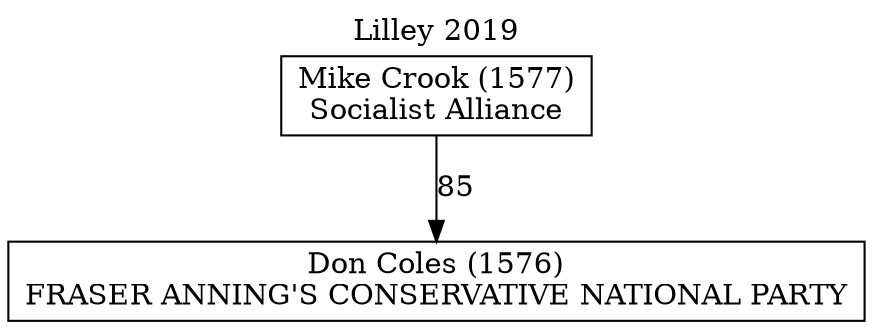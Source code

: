 // House preference flow
digraph "Don Coles (1576)_Lilley_2019" {
	graph [label="Lilley 2019" labelloc=t mclimit=10]
	node [shape=box]
	"Don Coles (1576)" [label="Don Coles (1576)
FRASER ANNING'S CONSERVATIVE NATIONAL PARTY"]
	"Mike Crook (1577)" [label="Mike Crook (1577)
Socialist Alliance"]
	"Mike Crook (1577)" -> "Don Coles (1576)" [label=85]
}
